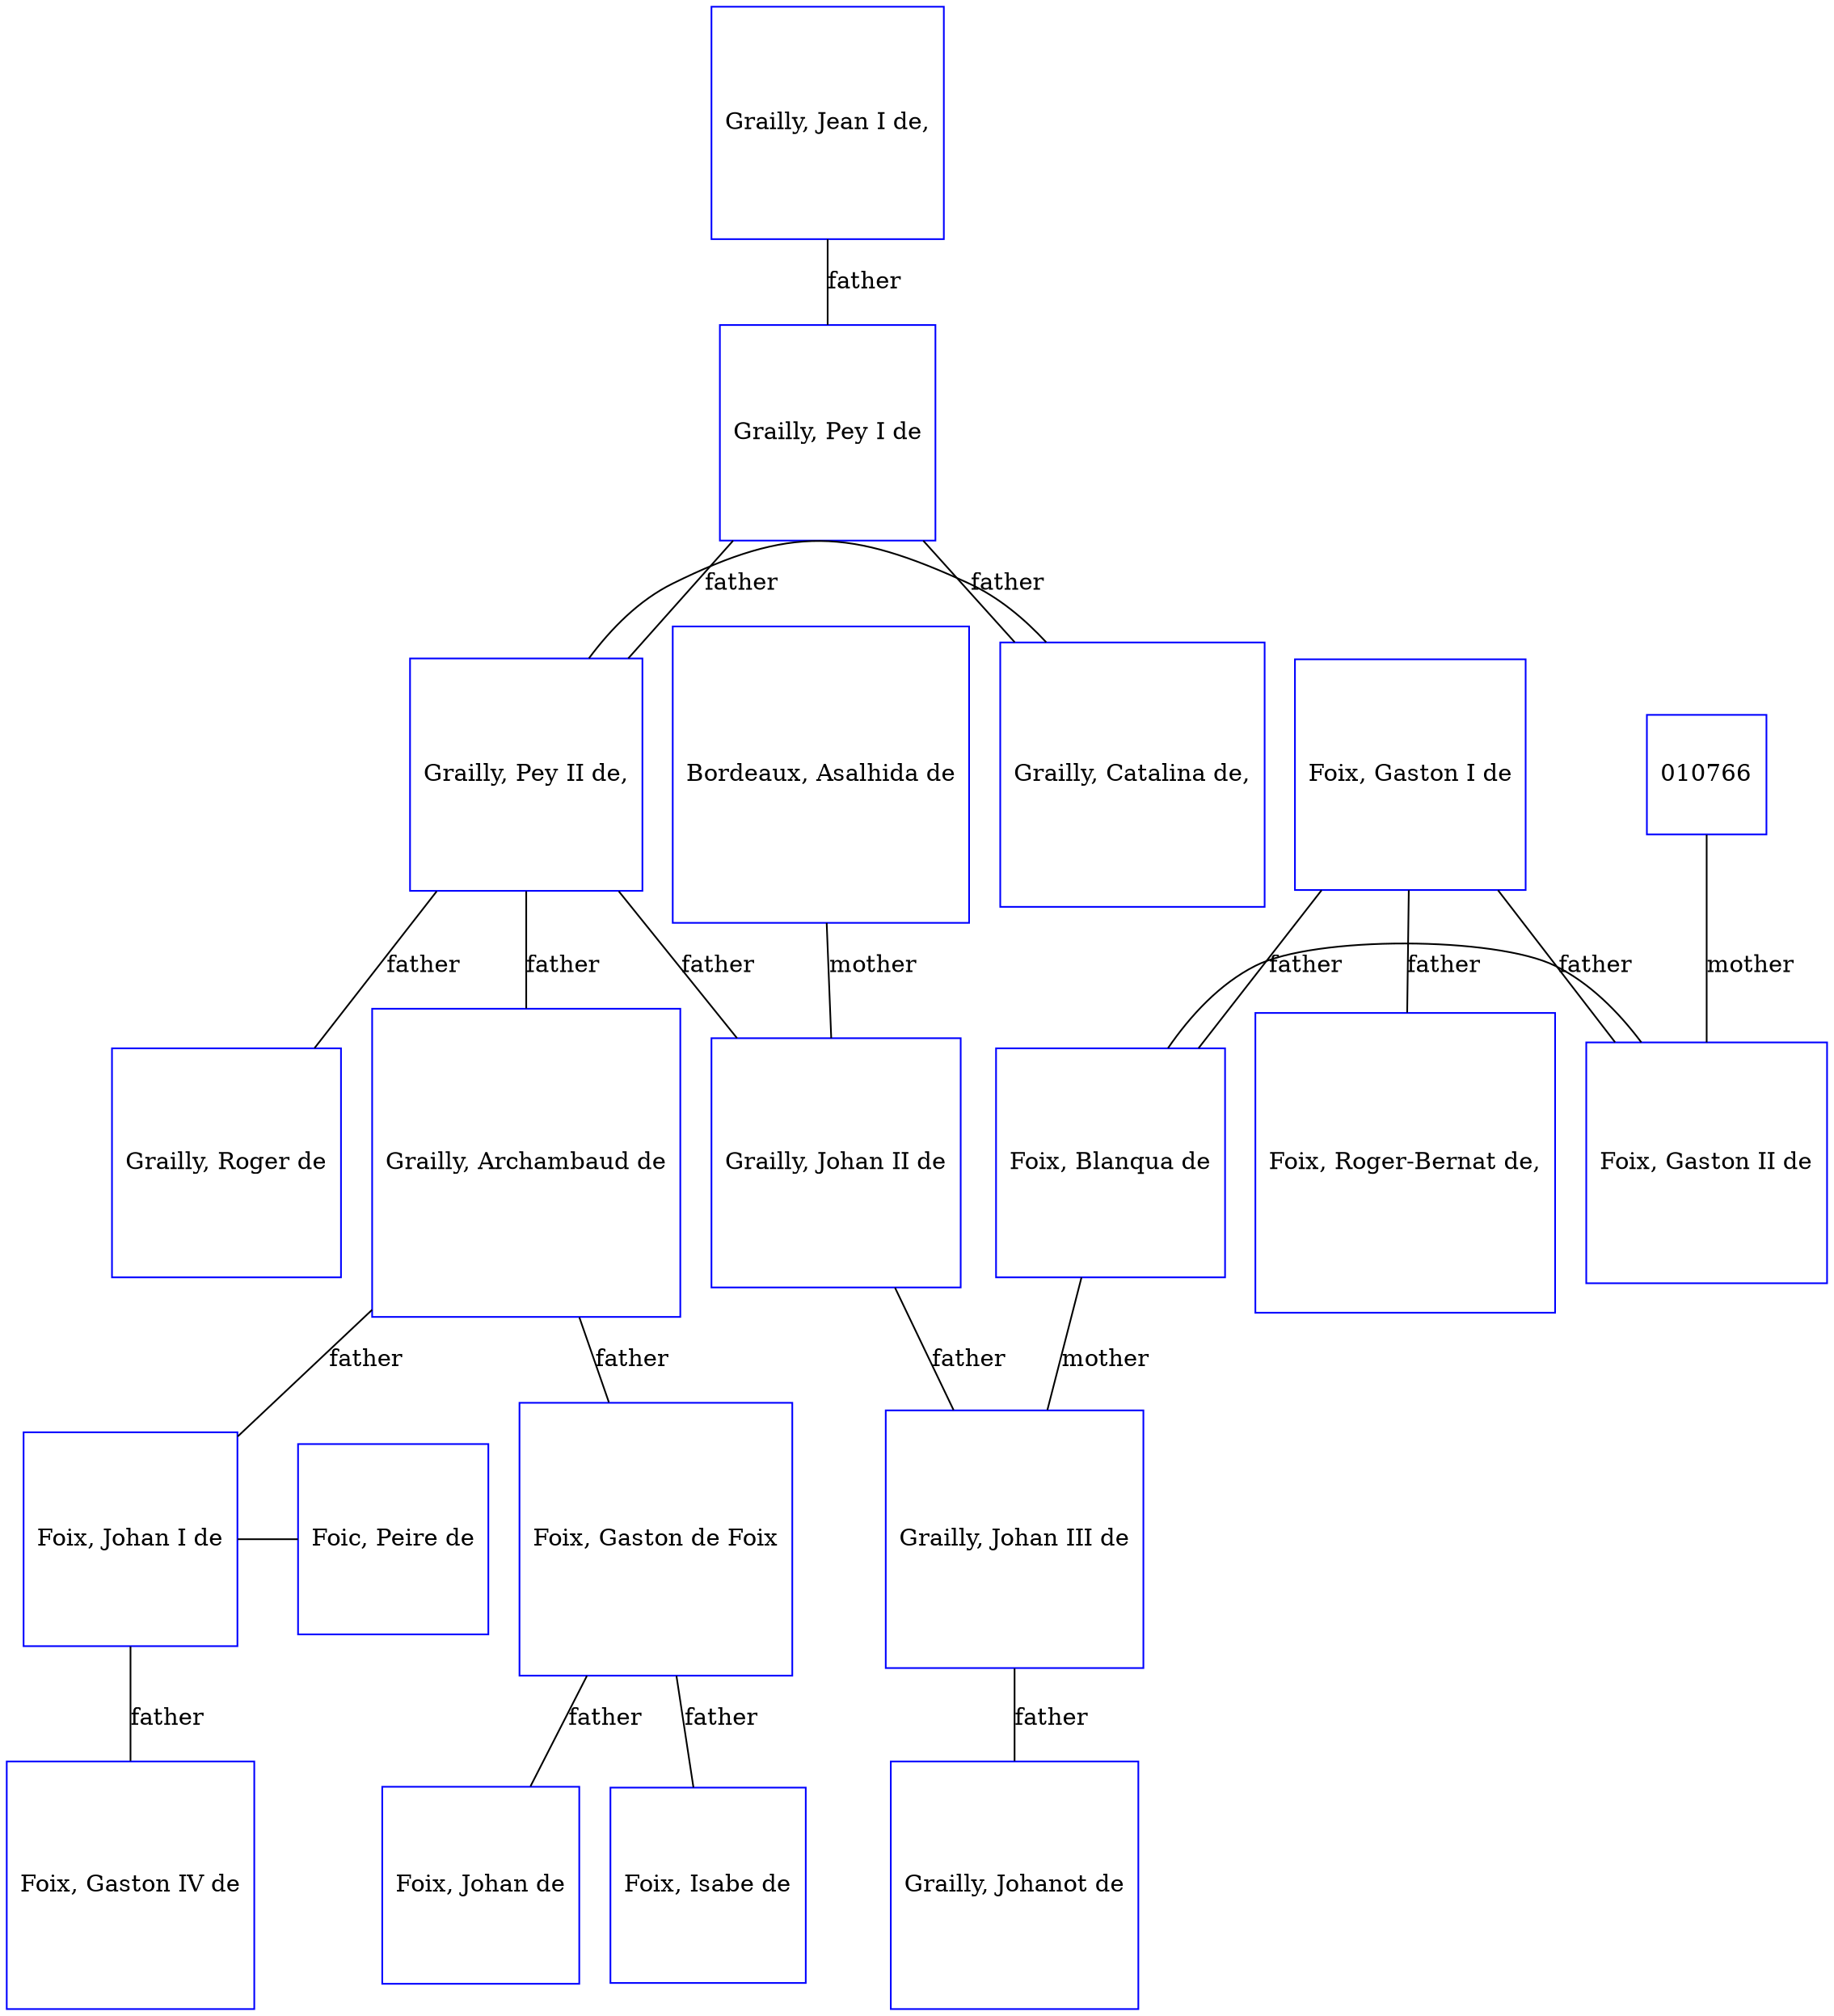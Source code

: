 digraph D {
    edge [dir=none];    node [shape=box];    "021849"   [label="Foix, Gaston IV de", shape=box, regular=1, color="blue"] ;
"003812"   [label="Grailly, Johan II de", shape=box, regular=1, color="blue"] ;
"010766"   [label="010766", shape=box, regular=1, color="blue"] ;
"022735"   [label="Bordeaux, Asalhida de", shape=box, regular=1, color="blue"] ;
"005472"   [label="Grailly, Johan III de", shape=box, regular=1, color="blue"] ;
"010342"   [label="Foix, Blanqua de", shape=box, regular=1, color="blue"] ;
"021053"   [label="Foix, Johan de", shape=box, regular=1, color="blue"] ;
"002570"   [label="Foix, Roger-Bernat de,", shape=box, regular=1, color="blue"] ;
"021972"   [label="Grailly, Roger de", shape=box, regular=1, color="blue"] ;
"016522"   [label="Grailly, Johanot de", shape=box, regular=1, color="blue"] ;
"021539"   [label="Foix, Isabe de", shape=box, regular=1, color="blue"] ;
"014694"   [label="Grailly, Pey I de", shape=box, regular=1, color="blue"] ;
"014693"   [label="Grailly, Catalina de,", shape=box, regular=1, color="blue"] ;
"016887"   [label="Grailly, Archambaud de", shape=box, regular=1, color="blue"] ;
"020883"   [label="Foix, Johan I de", shape=box, regular=1, color="blue"] ;
"020228"   [label="Foix, Gaston de Foix", shape=box, regular=1, color="blue"] ;
"004551"   [label="Grailly, Pey II de,", shape=box, regular=1, color="blue"] ;
"007900"   [label="Grailly, Jean I de,", shape=box, regular=1, color="blue"] ;
"021194"   [label="Foic, Peire de", shape=box, regular=1, color="blue"] ;
"010706"   [label="Foix, Gaston II de", shape=box, regular=1, color="blue"] ;
"019311"   [label="Foix, Gaston I de", shape=box, regular=1, color="blue"] ;
{rank=same; 020883->021194};
{rank=same; 010342->010706};
{rank=same; 004551->014693};
020883->021849 [label="father",arrowsize=0.0]; 
022735->003812 [label="mother",arrowsize=0.0]; 
004551->003812 [label="father",arrowsize=0.0]; 
003812->005472 [label="father",arrowsize=0.0]; 
010342->005472 [label="mother",arrowsize=0.0]; 
019311->010342 [label="father",arrowsize=0.0]; 
020228->021053 [label="father",arrowsize=0.0]; 
019311->002570 [label="father",arrowsize=0.0]; 
004551->021972 [label="father",arrowsize=0.0]; 
005472->016522 [label="father",arrowsize=0.0]; 
020228->021539 [label="father",arrowsize=0.0]; 
007900->014694 [label="father",arrowsize=0.0]; 
014694->014693 [label="father",arrowsize=0.0]; 
004551->016887 [label="father",arrowsize=0.0]; 
016887->020883 [label="father",arrowsize=0.0]; 
016887->020228 [label="father",arrowsize=0.0]; 
014694->004551 [label="father",arrowsize=0.0]; 
010766->010706 [label="mother",arrowsize=0.0]; 
019311->010706 [label="father",arrowsize=0.0]; 
}